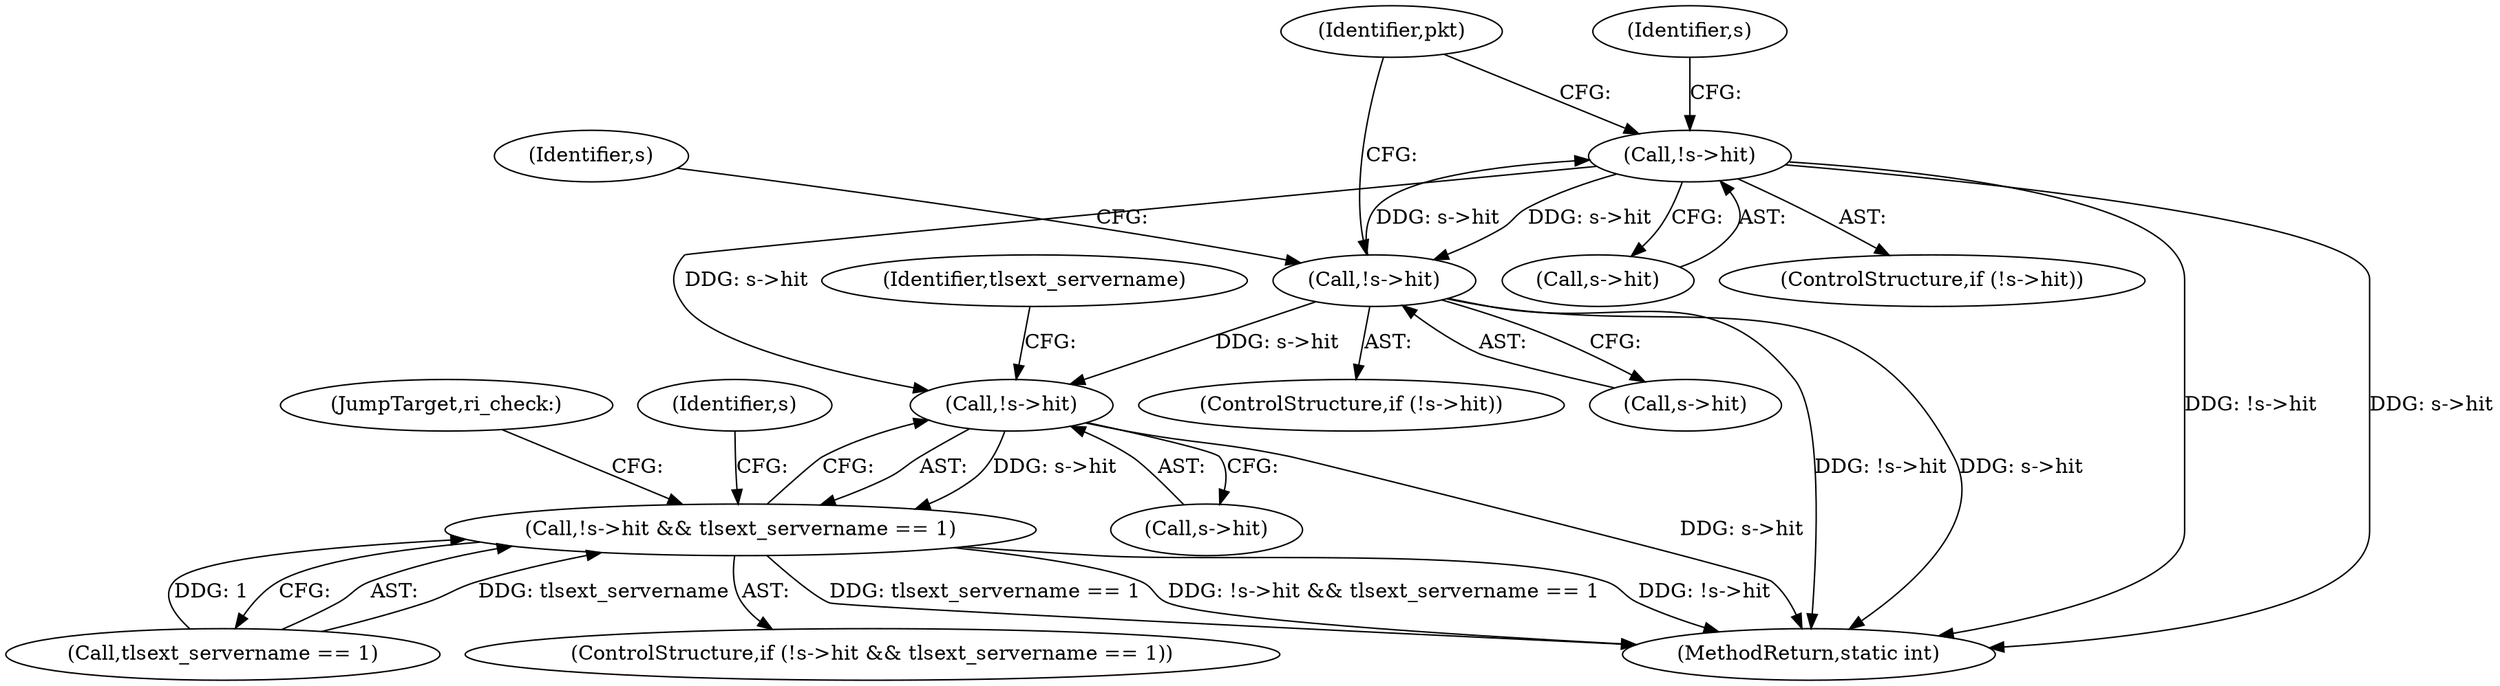 digraph "0_openssl_4ad93618d26a3ea23d36ad5498ff4f59eff3a4d2_8@pointer" {
"1000329" [label="(Call,!s->hit)"];
"1000866" [label="(Call,!s->hit)"];
"1000329" [label="(Call,!s->hit)"];
"1000904" [label="(Call,!s->hit)"];
"1000903" [label="(Call,!s->hit && tlsext_servername == 1)"];
"1000958" [label="(JumpTarget,ri_check:)"];
"1000330" [label="(Call,s->hit)"];
"1000904" [label="(Call,!s->hit)"];
"1000867" [label="(Call,s->hit)"];
"1000908" [label="(Call,tlsext_servername == 1)"];
"1001021" [label="(MethodReturn,static int)"];
"1000914" [label="(Identifier,s)"];
"1000328" [label="(ControlStructure,if (!s->hit))"];
"1000909" [label="(Identifier,tlsext_servername)"];
"1000873" [label="(Identifier,s)"];
"1000337" [label="(Identifier,s)"];
"1000865" [label="(ControlStructure,if (!s->hit))"];
"1000866" [label="(Call,!s->hit)"];
"1000905" [label="(Call,s->hit)"];
"1000903" [label="(Call,!s->hit && tlsext_servername == 1)"];
"1000902" [label="(ControlStructure,if (!s->hit && tlsext_servername == 1))"];
"1000329" [label="(Call,!s->hit)"];
"1000211" [label="(Identifier,pkt)"];
"1000329" -> "1000328"  [label="AST: "];
"1000329" -> "1000330"  [label="CFG: "];
"1000330" -> "1000329"  [label="AST: "];
"1000211" -> "1000329"  [label="CFG: "];
"1000337" -> "1000329"  [label="CFG: "];
"1000329" -> "1001021"  [label="DDG: !s->hit"];
"1000329" -> "1001021"  [label="DDG: s->hit"];
"1000866" -> "1000329"  [label="DDG: s->hit"];
"1000329" -> "1000866"  [label="DDG: s->hit"];
"1000329" -> "1000904"  [label="DDG: s->hit"];
"1000866" -> "1000865"  [label="AST: "];
"1000866" -> "1000867"  [label="CFG: "];
"1000867" -> "1000866"  [label="AST: "];
"1000211" -> "1000866"  [label="CFG: "];
"1000873" -> "1000866"  [label="CFG: "];
"1000866" -> "1001021"  [label="DDG: !s->hit"];
"1000866" -> "1001021"  [label="DDG: s->hit"];
"1000866" -> "1000904"  [label="DDG: s->hit"];
"1000904" -> "1000903"  [label="AST: "];
"1000904" -> "1000905"  [label="CFG: "];
"1000905" -> "1000904"  [label="AST: "];
"1000909" -> "1000904"  [label="CFG: "];
"1000903" -> "1000904"  [label="CFG: "];
"1000904" -> "1001021"  [label="DDG: s->hit"];
"1000904" -> "1000903"  [label="DDG: s->hit"];
"1000903" -> "1000902"  [label="AST: "];
"1000903" -> "1000908"  [label="CFG: "];
"1000908" -> "1000903"  [label="AST: "];
"1000914" -> "1000903"  [label="CFG: "];
"1000958" -> "1000903"  [label="CFG: "];
"1000903" -> "1001021"  [label="DDG: !s->hit"];
"1000903" -> "1001021"  [label="DDG: tlsext_servername == 1"];
"1000903" -> "1001021"  [label="DDG: !s->hit && tlsext_servername == 1"];
"1000908" -> "1000903"  [label="DDG: tlsext_servername"];
"1000908" -> "1000903"  [label="DDG: 1"];
}
